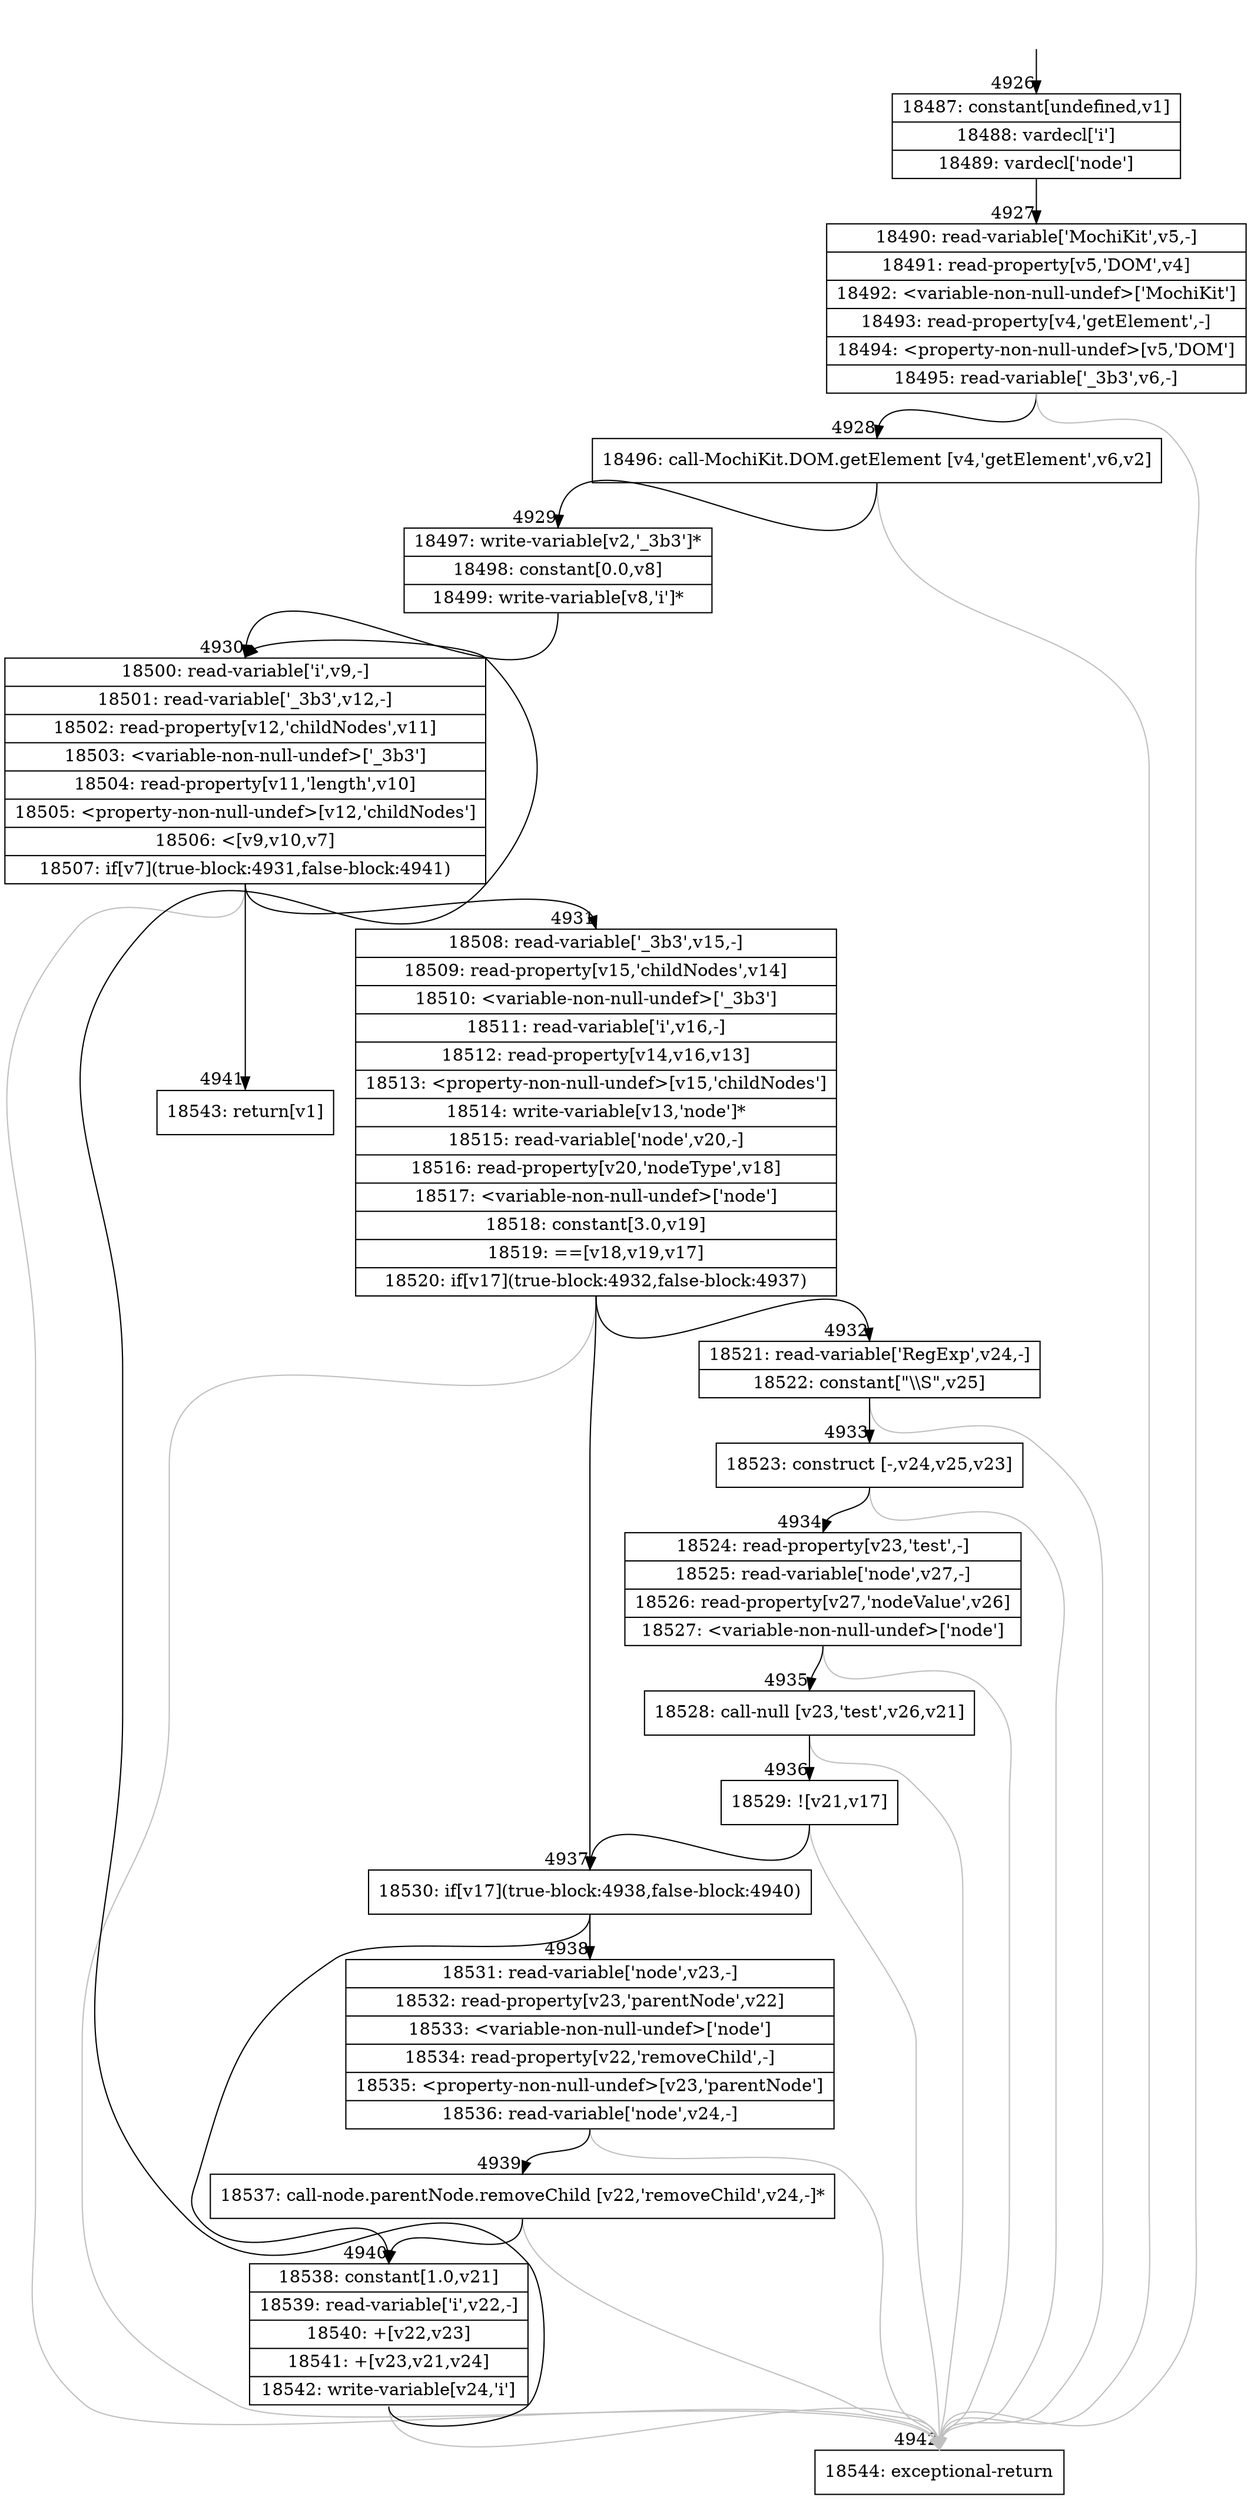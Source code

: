 digraph {
rankdir="TD"
BB_entry354[shape=none,label=""];
BB_entry354 -> BB4926 [tailport=s, headport=n, headlabel="    4926"]
BB4926 [shape=record label="{18487: constant[undefined,v1]|18488: vardecl['i']|18489: vardecl['node']}" ] 
BB4926 -> BB4927 [tailport=s, headport=n, headlabel="      4927"]
BB4927 [shape=record label="{18490: read-variable['MochiKit',v5,-]|18491: read-property[v5,'DOM',v4]|18492: \<variable-non-null-undef\>['MochiKit']|18493: read-property[v4,'getElement',-]|18494: \<property-non-null-undef\>[v5,'DOM']|18495: read-variable['_3b3',v6,-]}" ] 
BB4927 -> BB4928 [tailport=s, headport=n, headlabel="      4928"]
BB4927 -> BB4942 [tailport=s, headport=n, color=gray, headlabel="      4942"]
BB4928 [shape=record label="{18496: call-MochiKit.DOM.getElement [v4,'getElement',v6,v2]}" ] 
BB4928 -> BB4929 [tailport=s, headport=n, headlabel="      4929"]
BB4928 -> BB4942 [tailport=s, headport=n, color=gray]
BB4929 [shape=record label="{18497: write-variable[v2,'_3b3']*|18498: constant[0.0,v8]|18499: write-variable[v8,'i']*}" ] 
BB4929 -> BB4930 [tailport=s, headport=n, headlabel="      4930"]
BB4930 [shape=record label="{18500: read-variable['i',v9,-]|18501: read-variable['_3b3',v12,-]|18502: read-property[v12,'childNodes',v11]|18503: \<variable-non-null-undef\>['_3b3']|18504: read-property[v11,'length',v10]|18505: \<property-non-null-undef\>[v12,'childNodes']|18506: \<[v9,v10,v7]|18507: if[v7](true-block:4931,false-block:4941)}" ] 
BB4930 -> BB4931 [tailport=s, headport=n, headlabel="      4931"]
BB4930 -> BB4941 [tailport=s, headport=n, headlabel="      4941"]
BB4930 -> BB4942 [tailport=s, headport=n, color=gray]
BB4931 [shape=record label="{18508: read-variable['_3b3',v15,-]|18509: read-property[v15,'childNodes',v14]|18510: \<variable-non-null-undef\>['_3b3']|18511: read-variable['i',v16,-]|18512: read-property[v14,v16,v13]|18513: \<property-non-null-undef\>[v15,'childNodes']|18514: write-variable[v13,'node']*|18515: read-variable['node',v20,-]|18516: read-property[v20,'nodeType',v18]|18517: \<variable-non-null-undef\>['node']|18518: constant[3.0,v19]|18519: ==[v18,v19,v17]|18520: if[v17](true-block:4932,false-block:4937)}" ] 
BB4931 -> BB4937 [tailport=s, headport=n, headlabel="      4937"]
BB4931 -> BB4932 [tailport=s, headport=n, headlabel="      4932"]
BB4931 -> BB4942 [tailport=s, headport=n, color=gray]
BB4932 [shape=record label="{18521: read-variable['RegExp',v24,-]|18522: constant[\"\\\\S\",v25]}" ] 
BB4932 -> BB4933 [tailport=s, headport=n, headlabel="      4933"]
BB4932 -> BB4942 [tailport=s, headport=n, color=gray]
BB4933 [shape=record label="{18523: construct [-,v24,v25,v23]}" ] 
BB4933 -> BB4934 [tailport=s, headport=n, headlabel="      4934"]
BB4933 -> BB4942 [tailport=s, headport=n, color=gray]
BB4934 [shape=record label="{18524: read-property[v23,'test',-]|18525: read-variable['node',v27,-]|18526: read-property[v27,'nodeValue',v26]|18527: \<variable-non-null-undef\>['node']}" ] 
BB4934 -> BB4935 [tailport=s, headport=n, headlabel="      4935"]
BB4934 -> BB4942 [tailport=s, headport=n, color=gray]
BB4935 [shape=record label="{18528: call-null [v23,'test',v26,v21]}" ] 
BB4935 -> BB4936 [tailport=s, headport=n, headlabel="      4936"]
BB4935 -> BB4942 [tailport=s, headport=n, color=gray]
BB4936 [shape=record label="{18529: ![v21,v17]}" ] 
BB4936 -> BB4937 [tailport=s, headport=n]
BB4936 -> BB4942 [tailport=s, headport=n, color=gray]
BB4937 [shape=record label="{18530: if[v17](true-block:4938,false-block:4940)}" ] 
BB4937 -> BB4938 [tailport=s, headport=n, headlabel="      4938"]
BB4937 -> BB4940 [tailport=s, headport=n, headlabel="      4940"]
BB4938 [shape=record label="{18531: read-variable['node',v23,-]|18532: read-property[v23,'parentNode',v22]|18533: \<variable-non-null-undef\>['node']|18534: read-property[v22,'removeChild',-]|18535: \<property-non-null-undef\>[v23,'parentNode']|18536: read-variable['node',v24,-]}" ] 
BB4938 -> BB4939 [tailport=s, headport=n, headlabel="      4939"]
BB4938 -> BB4942 [tailport=s, headport=n, color=gray]
BB4939 [shape=record label="{18537: call-node.parentNode.removeChild [v22,'removeChild',v24,-]*}" ] 
BB4939 -> BB4940 [tailport=s, headport=n]
BB4939 -> BB4942 [tailport=s, headport=n, color=gray]
BB4940 [shape=record label="{18538: constant[1.0,v21]|18539: read-variable['i',v22,-]|18540: +[v22,v23]|18541: +[v23,v21,v24]|18542: write-variable[v24,'i']}" ] 
BB4940 -> BB4930 [tailport=s, headport=n]
BB4940 -> BB4942 [tailport=s, headport=n, color=gray]
BB4941 [shape=record label="{18543: return[v1]}" ] 
BB4942 [shape=record label="{18544: exceptional-return}" ] 
//#$~ 3429
}
